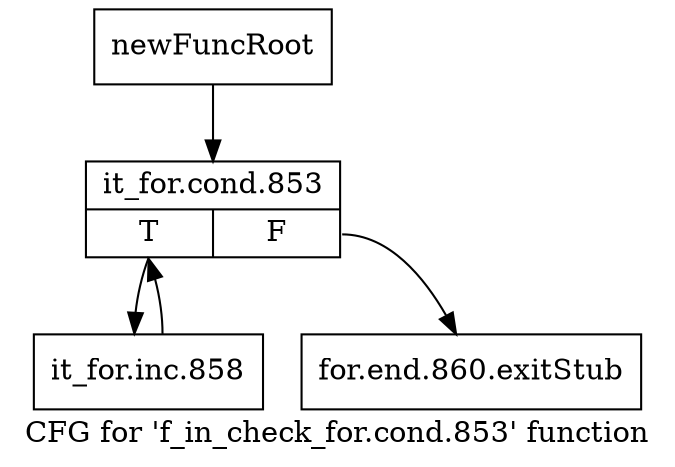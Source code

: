 digraph "CFG for 'f_in_check_for.cond.853' function" {
	label="CFG for 'f_in_check_for.cond.853' function";

	Node0xff7f60 [shape=record,label="{newFuncRoot}"];
	Node0xff7f60 -> Node0xff8000;
	Node0xff7fb0 [shape=record,label="{for.end.860.exitStub}"];
	Node0xff8000 [shape=record,label="{it_for.cond.853|{<s0>T|<s1>F}}"];
	Node0xff8000:s0 -> Node0xff8050;
	Node0xff8000:s1 -> Node0xff7fb0;
	Node0xff8050 [shape=record,label="{it_for.inc.858}"];
	Node0xff8050 -> Node0xff8000;
}
